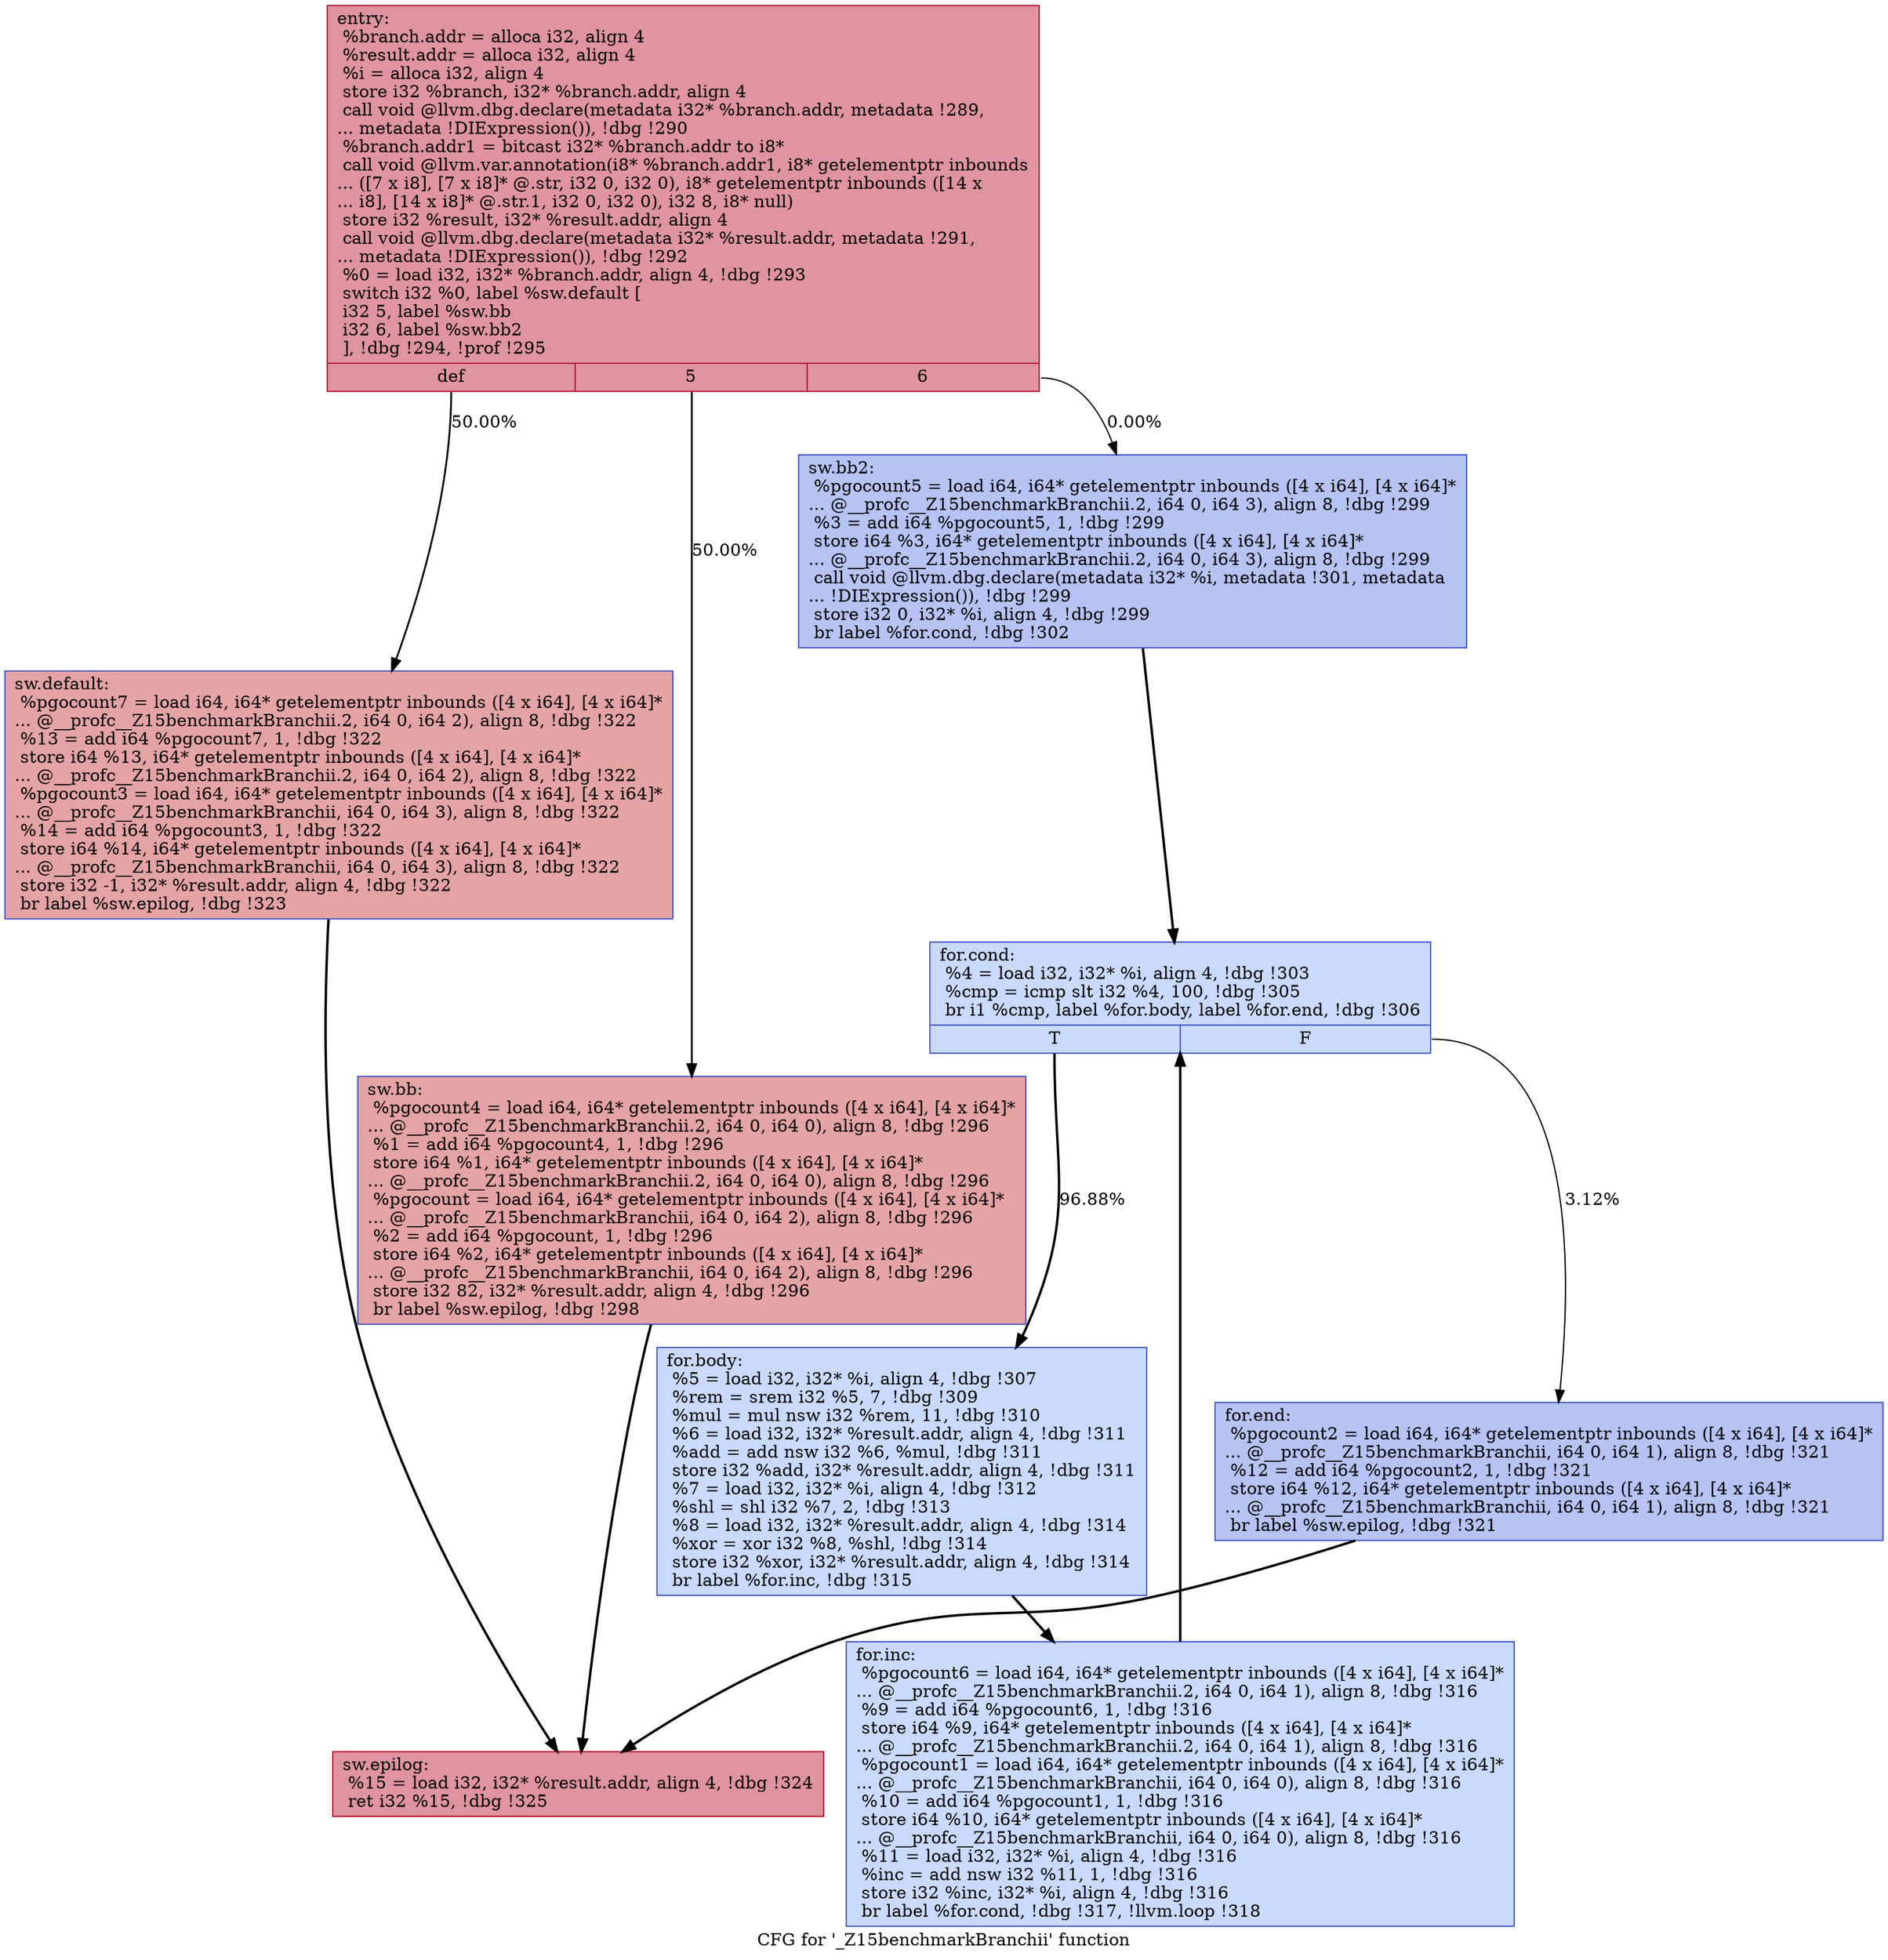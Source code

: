 digraph "CFG for '_Z15benchmarkBranchii' function" {
	label="CFG for '_Z15benchmarkBranchii' function";

	Node0x5641ddfcadd0 [shape=record,color="#b70d28ff", style=filled, fillcolor="#b70d2870",label="{entry:\l  %branch.addr = alloca i32, align 4\l  %result.addr = alloca i32, align 4\l  %i = alloca i32, align 4\l  store i32 %branch, i32* %branch.addr, align 4\l  call void @llvm.dbg.declare(metadata i32* %branch.addr, metadata !289,\l... metadata !DIExpression()), !dbg !290\l  %branch.addr1 = bitcast i32* %branch.addr to i8*\l  call void @llvm.var.annotation(i8* %branch.addr1, i8* getelementptr inbounds\l... ([7 x i8], [7 x i8]* @.str, i32 0, i32 0), i8* getelementptr inbounds ([14 x\l... i8], [14 x i8]* @.str.1, i32 0, i32 0), i32 8, i8* null)\l  store i32 %result, i32* %result.addr, align 4\l  call void @llvm.dbg.declare(metadata i32* %result.addr, metadata !291,\l... metadata !DIExpression()), !dbg !292\l  %0 = load i32, i32* %branch.addr, align 4, !dbg !293\l  switch i32 %0, label %sw.default [\l    i32 5, label %sw.bb\l    i32 6, label %sw.bb2\l  ], !dbg !294, !prof !295\l|{<s0>def|<s1>5|<s2>6}}"];
	Node0x5641ddfcadd0:s0 -> Node0x5641ddfcb000[label="50.00%" penwidth=1.50];
	Node0x5641ddfcadd0:s1 -> Node0x5641ddfcae20[label="50.00%" penwidth=1.50];
	Node0x5641ddfcadd0:s2 -> Node0x5641ddfcae70[label="0.00%" penwidth=1.00];
	Node0x5641ddfcae20 [shape=record,color="#3d50c3ff", style=filled, fillcolor="#c32e3170",label="{sw.bb:                                            \l  %pgocount4 = load i64, i64* getelementptr inbounds ([4 x i64], [4 x i64]*\l... @__profc__Z15benchmarkBranchii.2, i64 0, i64 0), align 8, !dbg !296\l  %1 = add i64 %pgocount4, 1, !dbg !296\l  store i64 %1, i64* getelementptr inbounds ([4 x i64], [4 x i64]*\l... @__profc__Z15benchmarkBranchii.2, i64 0, i64 0), align 8, !dbg !296\l  %pgocount = load i64, i64* getelementptr inbounds ([4 x i64], [4 x i64]*\l... @__profc__Z15benchmarkBranchii, i64 0, i64 2), align 8, !dbg !296\l  %2 = add i64 %pgocount, 1, !dbg !296\l  store i64 %2, i64* getelementptr inbounds ([4 x i64], [4 x i64]*\l... @__profc__Z15benchmarkBranchii, i64 0, i64 2), align 8, !dbg !296\l  store i32 82, i32* %result.addr, align 4, !dbg !296\l  br label %sw.epilog, !dbg !298\l}"];
	Node0x5641ddfcae20 -> Node0x5641ddfcb050[penwidth=2];
	Node0x5641ddfcae70 [shape=record,color="#3d50c3ff", style=filled, fillcolor="#5977e370",label="{sw.bb2:                                           \l  %pgocount5 = load i64, i64* getelementptr inbounds ([4 x i64], [4 x i64]*\l... @__profc__Z15benchmarkBranchii.2, i64 0, i64 3), align 8, !dbg !299\l  %3 = add i64 %pgocount5, 1, !dbg !299\l  store i64 %3, i64* getelementptr inbounds ([4 x i64], [4 x i64]*\l... @__profc__Z15benchmarkBranchii.2, i64 0, i64 3), align 8, !dbg !299\l  call void @llvm.dbg.declare(metadata i32* %i, metadata !301, metadata\l... !DIExpression()), !dbg !299\l  store i32 0, i32* %i, align 4, !dbg !299\l  br label %for.cond, !dbg !302\l}"];
	Node0x5641ddfcae70 -> Node0x5641ddfcaec0[penwidth=2];
	Node0x5641ddfcaec0 [shape=record,color="#3d50c3ff", style=filled, fillcolor="#88abfd70",label="{for.cond:                                         \l  %4 = load i32, i32* %i, align 4, !dbg !303\l  %cmp = icmp slt i32 %4, 100, !dbg !305\l  br i1 %cmp, label %for.body, label %for.end, !dbg !306\l|{<s0>T|<s1>F}}"];
	Node0x5641ddfcaec0:s0 -> Node0x5641ddfcaf10[label="96.88%" penwidth=1.97];
	Node0x5641ddfcaec0:s1 -> Node0x5641ddfcafb0[label="3.12%" penwidth=1.03];
	Node0x5641ddfcaf10 [shape=record,color="#3d50c3ff", style=filled, fillcolor="#88abfd70",label="{for.body:                                         \l  %5 = load i32, i32* %i, align 4, !dbg !307\l  %rem = srem i32 %5, 7, !dbg !309\l  %mul = mul nsw i32 %rem, 11, !dbg !310\l  %6 = load i32, i32* %result.addr, align 4, !dbg !311\l  %add = add nsw i32 %6, %mul, !dbg !311\l  store i32 %add, i32* %result.addr, align 4, !dbg !311\l  %7 = load i32, i32* %i, align 4, !dbg !312\l  %shl = shl i32 %7, 2, !dbg !313\l  %8 = load i32, i32* %result.addr, align 4, !dbg !314\l  %xor = xor i32 %8, %shl, !dbg !314\l  store i32 %xor, i32* %result.addr, align 4, !dbg !314\l  br label %for.inc, !dbg !315\l}"];
	Node0x5641ddfcaf10 -> Node0x5641ddfcaf60[penwidth=2];
	Node0x5641ddfcaf60 [shape=record,color="#3d50c3ff", style=filled, fillcolor="#88abfd70",label="{for.inc:                                          \l  %pgocount6 = load i64, i64* getelementptr inbounds ([4 x i64], [4 x i64]*\l... @__profc__Z15benchmarkBranchii.2, i64 0, i64 1), align 8, !dbg !316\l  %9 = add i64 %pgocount6, 1, !dbg !316\l  store i64 %9, i64* getelementptr inbounds ([4 x i64], [4 x i64]*\l... @__profc__Z15benchmarkBranchii.2, i64 0, i64 1), align 8, !dbg !316\l  %pgocount1 = load i64, i64* getelementptr inbounds ([4 x i64], [4 x i64]*\l... @__profc__Z15benchmarkBranchii, i64 0, i64 0), align 8, !dbg !316\l  %10 = add i64 %pgocount1, 1, !dbg !316\l  store i64 %10, i64* getelementptr inbounds ([4 x i64], [4 x i64]*\l... @__profc__Z15benchmarkBranchii, i64 0, i64 0), align 8, !dbg !316\l  %11 = load i32, i32* %i, align 4, !dbg !316\l  %inc = add nsw i32 %11, 1, !dbg !316\l  store i32 %inc, i32* %i, align 4, !dbg !316\l  br label %for.cond, !dbg !317, !llvm.loop !318\l}"];
	Node0x5641ddfcaf60 -> Node0x5641ddfcaec0[penwidth=2];
	Node0x5641ddfcafb0 [shape=record,color="#3d50c3ff", style=filled, fillcolor="#5977e370",label="{for.end:                                          \l  %pgocount2 = load i64, i64* getelementptr inbounds ([4 x i64], [4 x i64]*\l... @__profc__Z15benchmarkBranchii, i64 0, i64 1), align 8, !dbg !321\l  %12 = add i64 %pgocount2, 1, !dbg !321\l  store i64 %12, i64* getelementptr inbounds ([4 x i64], [4 x i64]*\l... @__profc__Z15benchmarkBranchii, i64 0, i64 1), align 8, !dbg !321\l  br label %sw.epilog, !dbg !321\l}"];
	Node0x5641ddfcafb0 -> Node0x5641ddfcb050[penwidth=2];
	Node0x5641ddfcb000 [shape=record,color="#3d50c3ff", style=filled, fillcolor="#c32e3170",label="{sw.default:                                       \l  %pgocount7 = load i64, i64* getelementptr inbounds ([4 x i64], [4 x i64]*\l... @__profc__Z15benchmarkBranchii.2, i64 0, i64 2), align 8, !dbg !322\l  %13 = add i64 %pgocount7, 1, !dbg !322\l  store i64 %13, i64* getelementptr inbounds ([4 x i64], [4 x i64]*\l... @__profc__Z15benchmarkBranchii.2, i64 0, i64 2), align 8, !dbg !322\l  %pgocount3 = load i64, i64* getelementptr inbounds ([4 x i64], [4 x i64]*\l... @__profc__Z15benchmarkBranchii, i64 0, i64 3), align 8, !dbg !322\l  %14 = add i64 %pgocount3, 1, !dbg !322\l  store i64 %14, i64* getelementptr inbounds ([4 x i64], [4 x i64]*\l... @__profc__Z15benchmarkBranchii, i64 0, i64 3), align 8, !dbg !322\l  store i32 -1, i32* %result.addr, align 4, !dbg !322\l  br label %sw.epilog, !dbg !323\l}"];
	Node0x5641ddfcb000 -> Node0x5641ddfcb050[penwidth=2];
	Node0x5641ddfcb050 [shape=record,color="#b70d28ff", style=filled, fillcolor="#b70d2870",label="{sw.epilog:                                        \l  %15 = load i32, i32* %result.addr, align 4, !dbg !324\l  ret i32 %15, !dbg !325\l}"];
}

